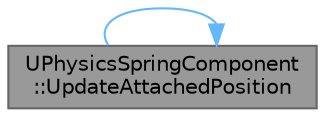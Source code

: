 digraph "UPhysicsSpringComponent::UpdateAttachedPosition"
{
 // INTERACTIVE_SVG=YES
 // LATEX_PDF_SIZE
  bgcolor="transparent";
  edge [fontname=Helvetica,fontsize=10,labelfontname=Helvetica,labelfontsize=10];
  node [fontname=Helvetica,fontsize=10,shape=box,height=0.2,width=0.4];
  rankdir="LR";
  Node1 [id="Node000001",label="UPhysicsSpringComponent\l::UpdateAttachedPosition",height=0.2,width=0.4,color="gray40", fillcolor="grey60", style="filled", fontcolor="black",tooltip="We want to automatically set relative position of attached children."];
  Node1 -> Node1 [id="edge1_Node000001_Node000001",color="steelblue1",style="solid",tooltip=" "];
}
